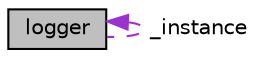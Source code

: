 digraph "logger"
{
 // LATEX_PDF_SIZE
  edge [fontname="Helvetica",fontsize="10",labelfontname="Helvetica",labelfontsize="10"];
  node [fontname="Helvetica",fontsize="10",shape=record];
  Node1 [label="logger",height=0.2,width=0.4,color="black", fillcolor="grey75", style="filled", fontcolor="black",tooltip="logger class used to log what's happening in the backend a logger class that uses a sqlite3 database ..."];
  Node1 -> Node1 [dir="back",color="darkorchid3",fontsize="10",style="dashed",label=" _instance" ,fontname="Helvetica"];
}

